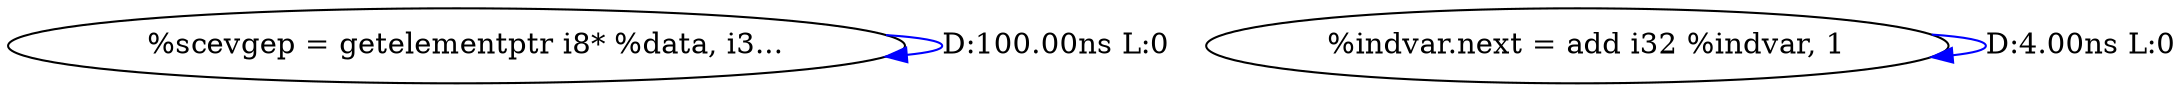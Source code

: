 digraph {
Node0x3f8fb90[label="  %scevgep = getelementptr i8* %data, i3..."];
Node0x3f8fb90 -> Node0x3f8fb90[label="D:100.00ns L:0",color=blue];
Node0x3f8fd50[label="  %indvar.next = add i32 %indvar, 1"];
Node0x3f8fd50 -> Node0x3f8fd50[label="D:4.00ns L:0",color=blue];
}
